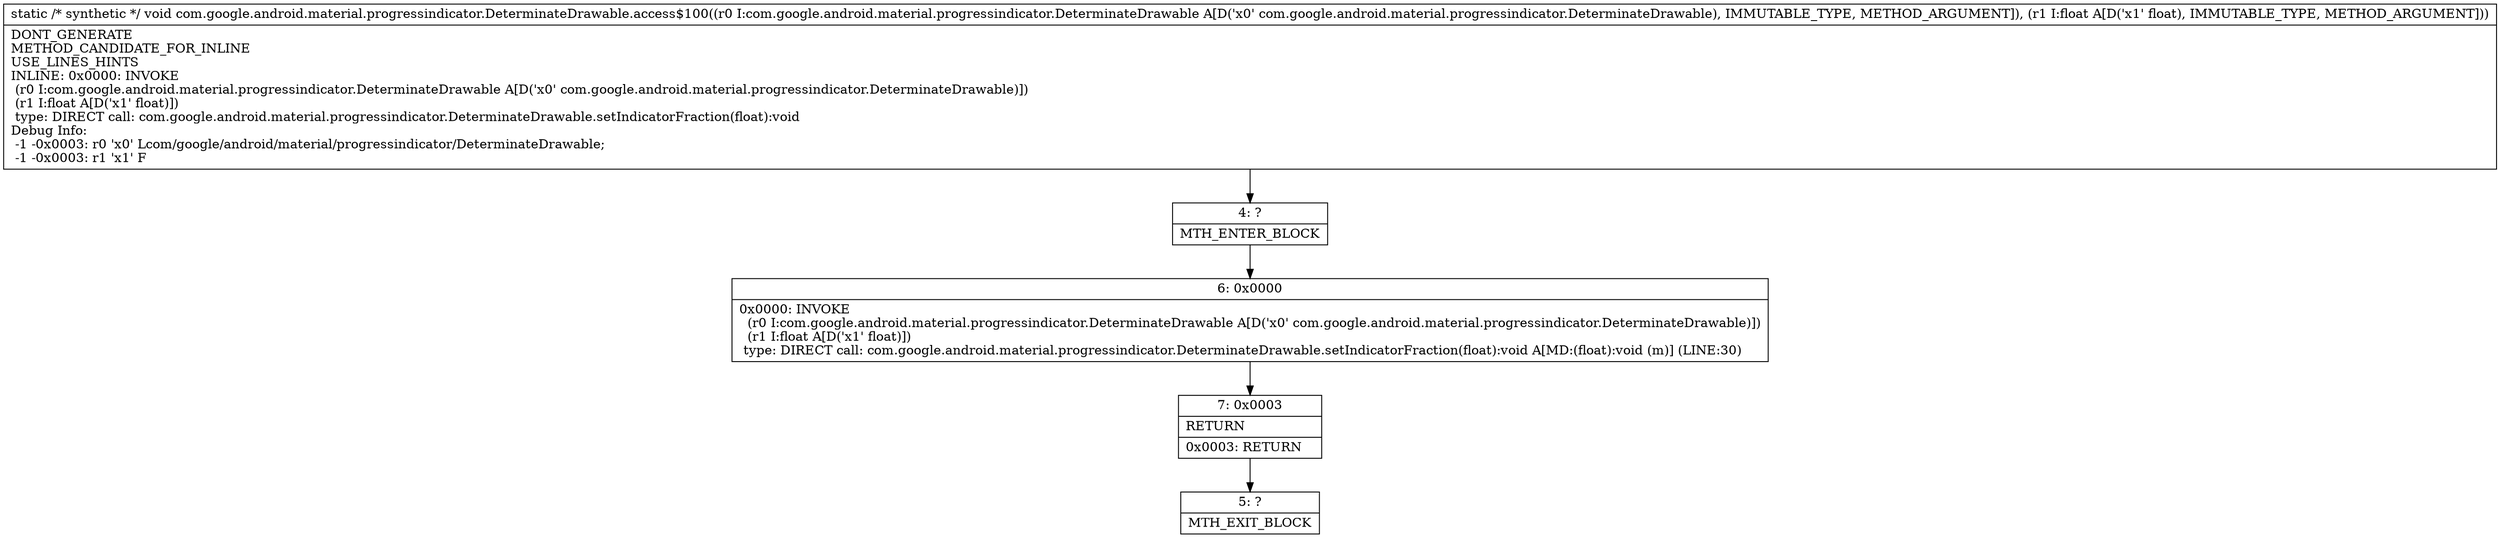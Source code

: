 digraph "CFG forcom.google.android.material.progressindicator.DeterminateDrawable.access$100(Lcom\/google\/android\/material\/progressindicator\/DeterminateDrawable;F)V" {
Node_4 [shape=record,label="{4\:\ ?|MTH_ENTER_BLOCK\l}"];
Node_6 [shape=record,label="{6\:\ 0x0000|0x0000: INVOKE  \l  (r0 I:com.google.android.material.progressindicator.DeterminateDrawable A[D('x0' com.google.android.material.progressindicator.DeterminateDrawable)])\l  (r1 I:float A[D('x1' float)])\l type: DIRECT call: com.google.android.material.progressindicator.DeterminateDrawable.setIndicatorFraction(float):void A[MD:(float):void (m)] (LINE:30)\l}"];
Node_7 [shape=record,label="{7\:\ 0x0003|RETURN\l|0x0003: RETURN   \l}"];
Node_5 [shape=record,label="{5\:\ ?|MTH_EXIT_BLOCK\l}"];
MethodNode[shape=record,label="{static \/* synthetic *\/ void com.google.android.material.progressindicator.DeterminateDrawable.access$100((r0 I:com.google.android.material.progressindicator.DeterminateDrawable A[D('x0' com.google.android.material.progressindicator.DeterminateDrawable), IMMUTABLE_TYPE, METHOD_ARGUMENT]), (r1 I:float A[D('x1' float), IMMUTABLE_TYPE, METHOD_ARGUMENT]))  | DONT_GENERATE\lMETHOD_CANDIDATE_FOR_INLINE\lUSE_LINES_HINTS\lINLINE: 0x0000: INVOKE  \l  (r0 I:com.google.android.material.progressindicator.DeterminateDrawable A[D('x0' com.google.android.material.progressindicator.DeterminateDrawable)])\l  (r1 I:float A[D('x1' float)])\l type: DIRECT call: com.google.android.material.progressindicator.DeterminateDrawable.setIndicatorFraction(float):void\lDebug Info:\l  \-1 \-0x0003: r0 'x0' Lcom\/google\/android\/material\/progressindicator\/DeterminateDrawable;\l  \-1 \-0x0003: r1 'x1' F\l}"];
MethodNode -> Node_4;Node_4 -> Node_6;
Node_6 -> Node_7;
Node_7 -> Node_5;
}

